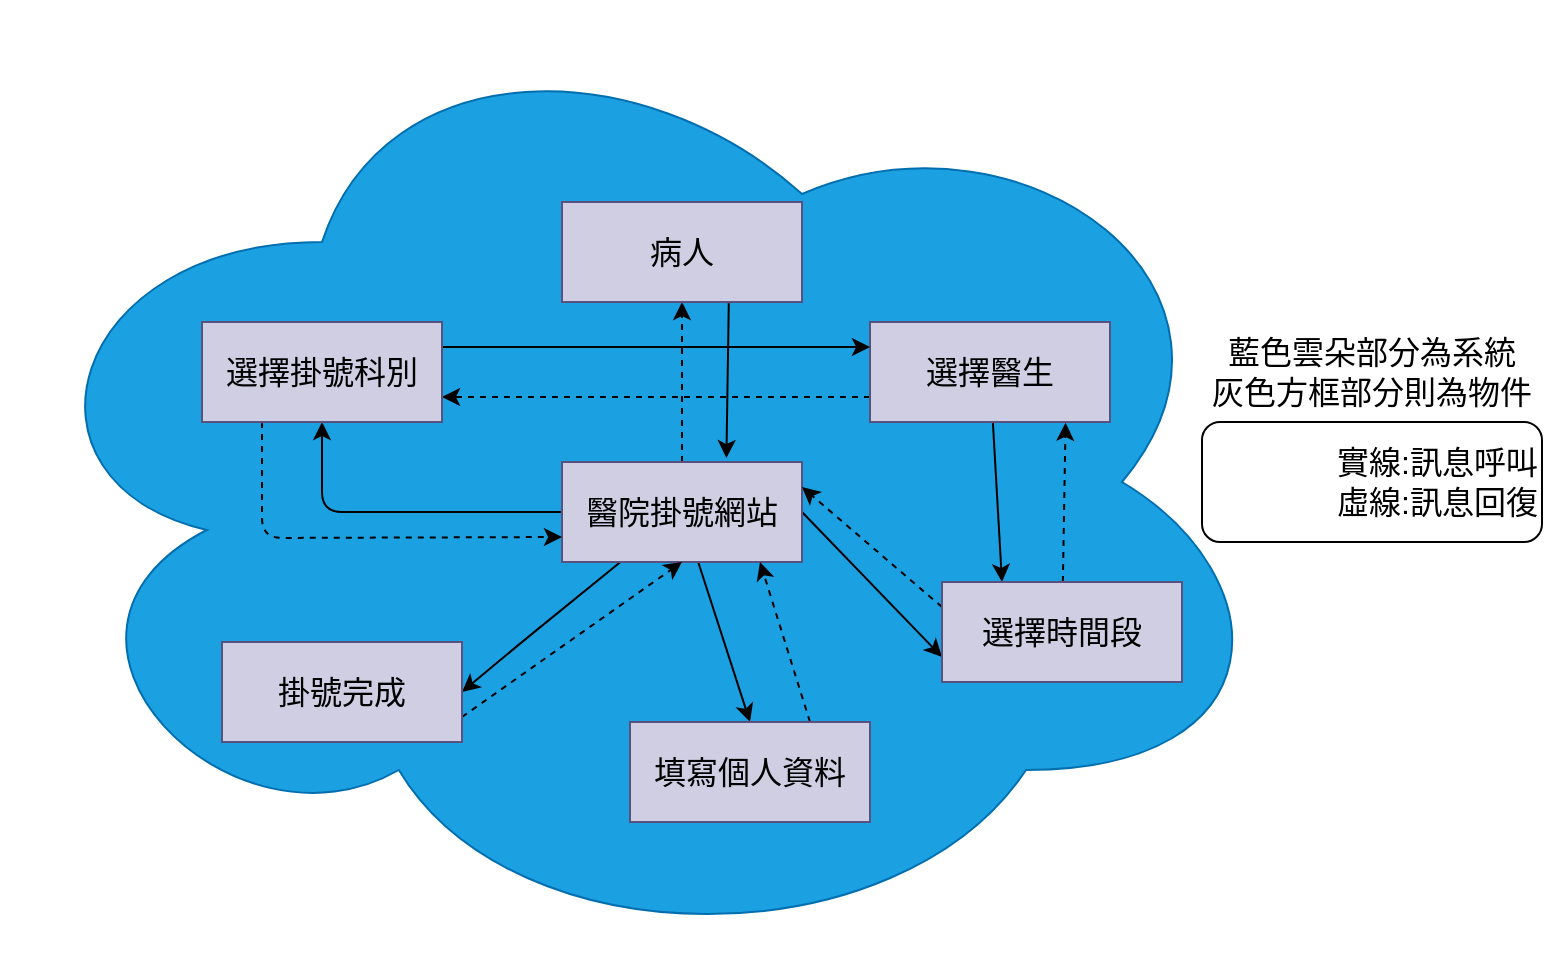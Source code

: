 <mxfile>
    <diagram id="MXISR0rwCj_IAC1EYFJ9" name="第1頁">
        <mxGraphModel dx="1573" dy="563" grid="1" gridSize="10" guides="1" tooltips="1" connect="1" arrows="1" fold="1" page="1" pageScale="1" pageWidth="827" pageHeight="1169" math="0" shadow="0">
            <root>
                <mxCell id="0"/>
                <mxCell id="1" parent="0"/>
                <mxCell id="4" value="&lt;font style=&quot;font-size: 16px;&quot;&gt;藍色雲朵部分為系統&lt;br&gt;灰色方框部分則為物件&lt;br&gt;&lt;/font&gt;" style="text;html=1;strokeColor=none;fillColor=none;align=center;verticalAlign=middle;whiteSpace=wrap;rounded=0;" parent="1" vertex="1">
                    <mxGeometry x="580" y="190" width="170" height="30" as="geometry"/>
                </mxCell>
                <mxCell id="6" value="實線:訊息呼叫&lt;br&gt;虛線:訊息回復" style="rounded=1;whiteSpace=wrap;html=1;fontSize=16;align=right;" parent="1" vertex="1">
                    <mxGeometry x="580" y="230" width="170" height="60" as="geometry"/>
                </mxCell>
                <mxCell id="2" value="" style="ellipse;shape=cloud;whiteSpace=wrap;html=1;fillColor=#1ba1e2;fontColor=#ffffff;strokeColor=#006EAF;movable=0;resizable=0;rotatable=0;deletable=0;editable=0;connectable=0;" parent="1" vertex="1">
                    <mxGeometry x="-20" y="20" width="640" height="480" as="geometry"/>
                </mxCell>
                <mxCell id="9" value="" style="endArrow=classic;html=1;fontSize=16;fillColor=#eeeeee;strokeColor=#FFFFFF;" parent="1" edge="1">
                    <mxGeometry width="50" height="50" relative="1" as="geometry">
                        <mxPoint x="590" y="250" as="sourcePoint"/>
                        <mxPoint x="640" y="250" as="targetPoint"/>
                    </mxGeometry>
                </mxCell>
                <mxCell id="10" value="" style="endArrow=classic;html=1;fontSize=16;fillColor=#eeeeee;strokeColor=#FFFFFF;dashed=1;" parent="1" edge="1">
                    <mxGeometry width="50" height="50" relative="1" as="geometry">
                        <mxPoint x="590" y="270" as="sourcePoint"/>
                        <mxPoint x="640" y="270" as="targetPoint"/>
                    </mxGeometry>
                </mxCell>
                <mxCell id="19" style="edgeStyle=none;html=1;entryX=0.5;entryY=1;entryDx=0;entryDy=0;fontSize=16;fontColor=#000000;dashed=1;" edge="1" parent="1" source="11" target="12">
                    <mxGeometry relative="1" as="geometry"/>
                </mxCell>
                <mxCell id="22" style="edgeStyle=none;html=1;entryX=0.5;entryY=1;entryDx=0;entryDy=0;fontSize=16;fontColor=#000000;" edge="1" parent="1" source="11" target="17">
                    <mxGeometry relative="1" as="geometry">
                        <Array as="points">
                            <mxPoint x="140" y="275"/>
                        </Array>
                    </mxGeometry>
                </mxCell>
                <mxCell id="24" style="edgeStyle=none;html=1;entryX=1;entryY=0.5;entryDx=0;entryDy=0;fontSize=16;fontColor=#000000;" edge="1" parent="1" source="11" target="16">
                    <mxGeometry relative="1" as="geometry">
                        <Array as="points">
                            <mxPoint x="240" y="340"/>
                        </Array>
                    </mxGeometry>
                </mxCell>
                <mxCell id="26" style="edgeStyle=none;html=1;entryX=0.5;entryY=0;entryDx=0;entryDy=0;fontSize=16;fontColor=#000000;" edge="1" parent="1" source="11" target="15">
                    <mxGeometry relative="1" as="geometry"/>
                </mxCell>
                <mxCell id="28" style="edgeStyle=none;html=1;entryX=0;entryY=0.75;entryDx=0;entryDy=0;fontSize=16;fontColor=#000000;exitX=1;exitY=0.5;exitDx=0;exitDy=0;" edge="1" parent="1" source="11" target="14">
                    <mxGeometry relative="1" as="geometry"/>
                </mxCell>
                <mxCell id="11" value="&lt;font color=&quot;#000000&quot; style=&quot;font-size: 16px;&quot;&gt;醫院掛號網站&lt;/font&gt;" style="rounded=0;whiteSpace=wrap;html=1;fillColor=#d0cee2;strokeColor=#56517e;" vertex="1" parent="1">
                    <mxGeometry x="260" y="250" width="120" height="50" as="geometry"/>
                </mxCell>
                <mxCell id="18" style="edgeStyle=none;html=1;fontSize=16;fontColor=#000000;exitX=0.695;exitY=1.008;exitDx=0;exitDy=0;exitPerimeter=0;entryX=0.685;entryY=-0.04;entryDx=0;entryDy=0;entryPerimeter=0;" edge="1" parent="1" source="12" target="11">
                    <mxGeometry relative="1" as="geometry">
                        <mxPoint x="333" y="240" as="targetPoint"/>
                    </mxGeometry>
                </mxCell>
                <mxCell id="12" value="&lt;font color=&quot;#000000&quot;&gt;&lt;span style=&quot;font-size: 16px;&quot;&gt;病人&lt;/span&gt;&lt;/font&gt;" style="rounded=0;whiteSpace=wrap;html=1;fillColor=#d0cee2;strokeColor=#56517e;" vertex="1" parent="1">
                    <mxGeometry x="260" y="120" width="120" height="50" as="geometry"/>
                </mxCell>
                <mxCell id="21" style="edgeStyle=none;html=1;fontSize=16;fontColor=#000000;dashed=1;exitX=0;exitY=0.75;exitDx=0;exitDy=0;entryX=1;entryY=0.75;entryDx=0;entryDy=0;" edge="1" parent="1" source="13" target="17">
                    <mxGeometry relative="1" as="geometry"/>
                </mxCell>
                <mxCell id="31" style="edgeStyle=none;html=1;entryX=0.25;entryY=0;entryDx=0;entryDy=0;fontSize=16;fontColor=#000000;" edge="1" parent="1" source="13" target="14">
                    <mxGeometry relative="1" as="geometry"/>
                </mxCell>
                <mxCell id="13" value="&lt;font color=&quot;#000000&quot;&gt;&lt;span style=&quot;font-size: 16px;&quot;&gt;選擇醫生&lt;/span&gt;&lt;/font&gt;" style="rounded=0;whiteSpace=wrap;html=1;fillColor=#d0cee2;strokeColor=#56517e;" vertex="1" parent="1">
                    <mxGeometry x="414" y="180" width="120" height="50" as="geometry"/>
                </mxCell>
                <mxCell id="29" value="" style="edgeStyle=none;html=1;dashed=1;fontSize=16;fontColor=#000000;entryX=0.815;entryY=1.008;entryDx=0;entryDy=0;entryPerimeter=0;" edge="1" parent="1" source="14" target="13">
                    <mxGeometry relative="1" as="geometry"/>
                </mxCell>
                <mxCell id="30" style="edgeStyle=none;html=1;entryX=1;entryY=0.25;entryDx=0;entryDy=0;dashed=1;fontSize=16;fontColor=#000000;exitX=0;exitY=0.25;exitDx=0;exitDy=0;" edge="1" parent="1" source="14" target="11">
                    <mxGeometry relative="1" as="geometry"/>
                </mxCell>
                <mxCell id="14" value="&lt;span style=&quot;color: rgb(0, 0, 0); font-size: 16px;&quot;&gt;選擇時間段&lt;/span&gt;" style="rounded=0;whiteSpace=wrap;html=1;fillColor=#d0cee2;strokeColor=#56517e;" vertex="1" parent="1">
                    <mxGeometry x="450" y="310" width="120" height="50" as="geometry"/>
                </mxCell>
                <mxCell id="27" style="edgeStyle=none;html=1;entryX=0.825;entryY=1;entryDx=0;entryDy=0;entryPerimeter=0;fontSize=16;fontColor=#000000;exitX=0.75;exitY=0;exitDx=0;exitDy=0;dashed=1;" edge="1" parent="1" source="15" target="11">
                    <mxGeometry relative="1" as="geometry"/>
                </mxCell>
                <mxCell id="15" value="&lt;font color=&quot;#000000&quot;&gt;&lt;span style=&quot;font-size: 16px;&quot;&gt;填寫個人資料&lt;/span&gt;&lt;/font&gt;" style="rounded=0;whiteSpace=wrap;html=1;fillColor=#d0cee2;strokeColor=#56517e;" vertex="1" parent="1">
                    <mxGeometry x="294" y="380" width="120" height="50" as="geometry"/>
                </mxCell>
                <mxCell id="25" style="edgeStyle=none;html=1;entryX=0.5;entryY=1;entryDx=0;entryDy=0;dashed=1;fontSize=16;fontColor=#000000;exitX=1;exitY=0.75;exitDx=0;exitDy=0;" edge="1" parent="1" source="16" target="11">
                    <mxGeometry relative="1" as="geometry">
                        <Array as="points"/>
                    </mxGeometry>
                </mxCell>
                <mxCell id="16" value="&lt;font color=&quot;#000000&quot;&gt;&lt;span style=&quot;font-size: 16px;&quot;&gt;掛號完成&lt;/span&gt;&lt;/font&gt;" style="rounded=0;whiteSpace=wrap;html=1;fillColor=#d0cee2;strokeColor=#56517e;" vertex="1" parent="1">
                    <mxGeometry x="90" y="340" width="120" height="50" as="geometry"/>
                </mxCell>
                <mxCell id="20" style="edgeStyle=none;html=1;entryX=0;entryY=0.25;entryDx=0;entryDy=0;fontSize=16;fontColor=#000000;exitX=1;exitY=0.25;exitDx=0;exitDy=0;" edge="1" parent="1" source="17" target="13">
                    <mxGeometry relative="1" as="geometry"/>
                </mxCell>
                <mxCell id="23" style="edgeStyle=none;html=1;entryX=0;entryY=0.75;entryDx=0;entryDy=0;fontSize=16;fontColor=#000000;exitX=0.25;exitY=1;exitDx=0;exitDy=0;dashed=1;" edge="1" parent="1" source="17" target="11">
                    <mxGeometry relative="1" as="geometry">
                        <Array as="points">
                            <mxPoint x="110" y="288"/>
                        </Array>
                    </mxGeometry>
                </mxCell>
                <mxCell id="17" value="&lt;span style=&quot;color: rgb(0, 0, 0); font-size: 16px;&quot;&gt;選擇掛號科別&lt;/span&gt;" style="rounded=0;whiteSpace=wrap;html=1;fillColor=#d0cee2;strokeColor=#56517e;" vertex="1" parent="1">
                    <mxGeometry x="80" y="180" width="120" height="50" as="geometry"/>
                </mxCell>
            </root>
        </mxGraphModel>
    </diagram>
</mxfile>